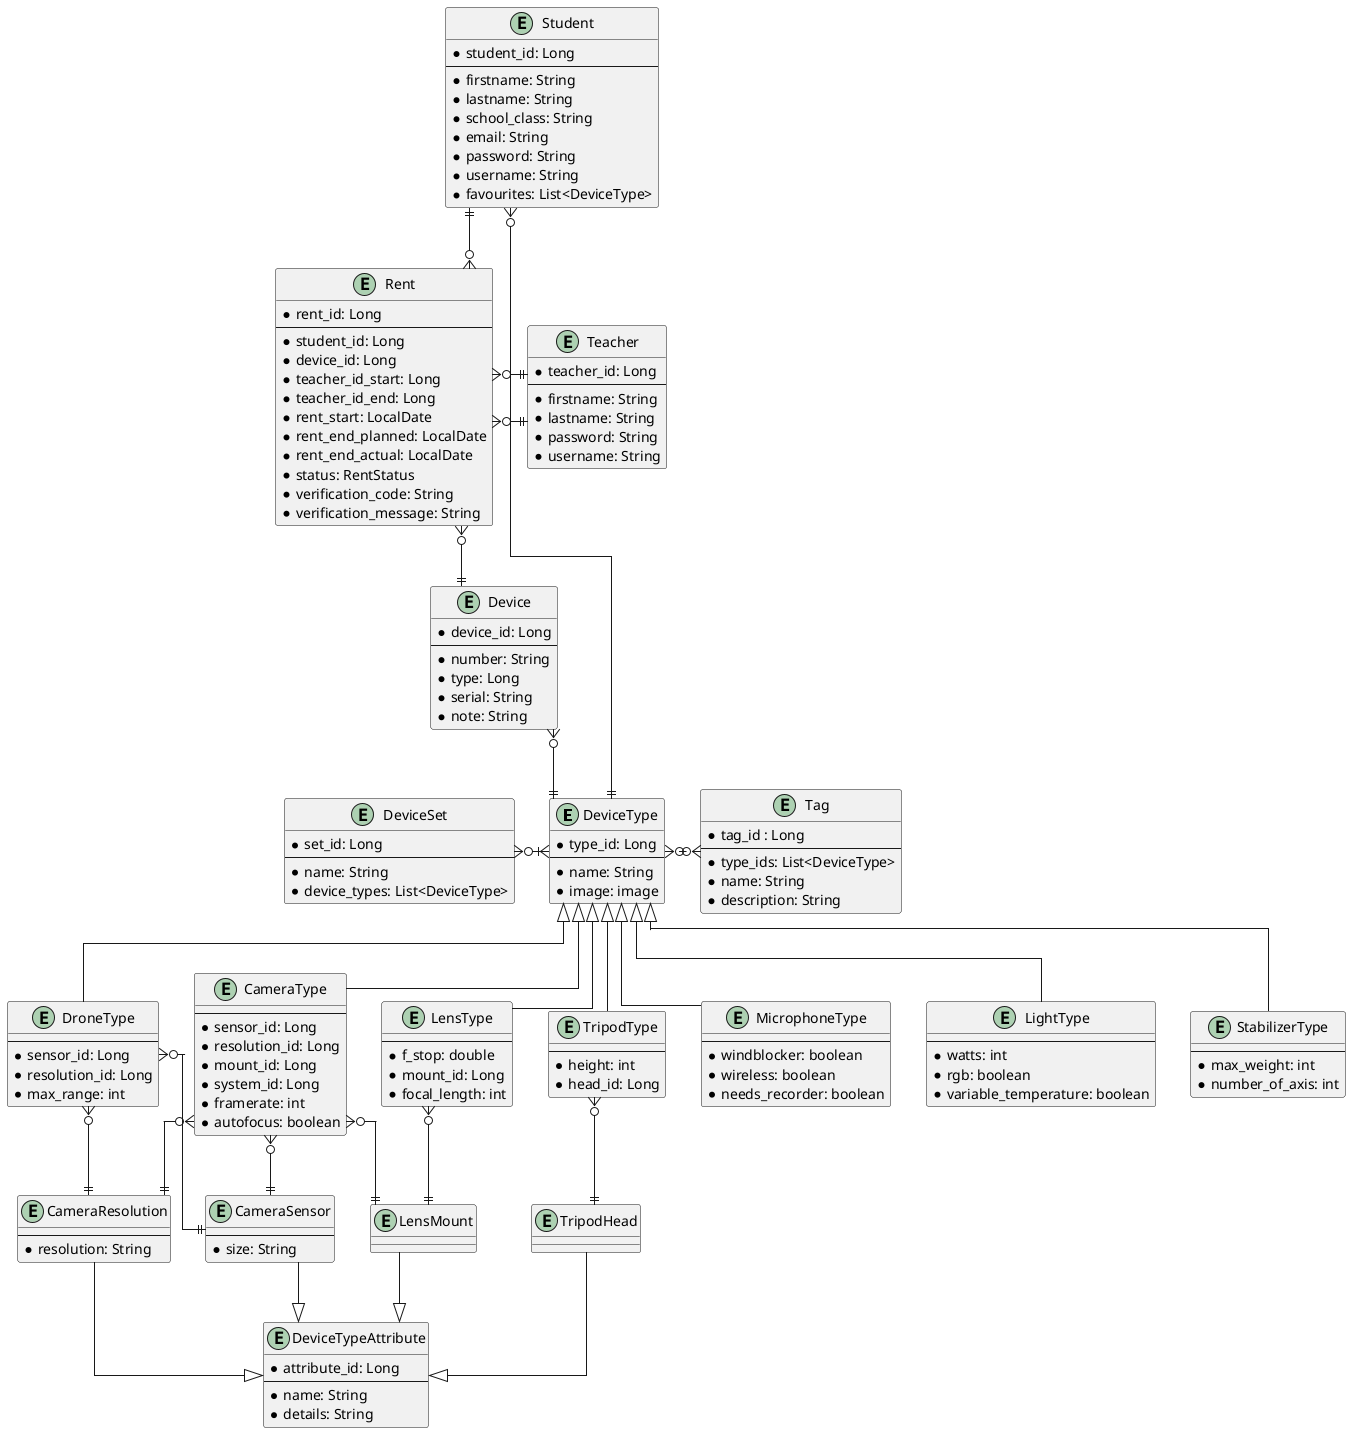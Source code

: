 @startuml
  skinparam linetype ortho

	entity DeviceType {
		* type_id: Long
		--
		* name: String
		* image: image
	}

	entity CameraType {
		--
		* sensor_id: Long
		* resolution_id: Long
		* mount_id: Long
		* system_id: Long
		* framerate: int
		* autofocus: boolean
	}

	entity DroneType {
		--
		* sensor_id: Long
		* resolution_id: Long
		* max_range: int
	}

	entity LensType {
		--
		* f_stop: double
		* mount_id: Long
		* focal_length: int
	}

	entity MicrophoneType {
		--
		* windblocker: boolean
		* wireless: boolean
		* needs_recorder: boolean
	}

	entity LightType {
		--
		* watts: int
		* rgb: boolean
		* variable_temperature: boolean
	}

	entity TripodType {
		--
		* height: int
		* head_id: Long
	}

	entity StabilizerType {
		--
		* max_weight: int
		* number_of_axis: int
	}

	DeviceType <|-down- CameraType
	DeviceType <|-down- MicrophoneType
	DeviceType <|-down- LightType
	DeviceType <|-down- TripodType
	DeviceType <|-down- StabilizerType
	DeviceType <|-down- DroneType
	DeviceType <|-down- LensType

	entity DeviceTypeAttribute {
		* attribute_id: Long
		--
		* name: String
		* details: String
	}

	entity TripodHead {
	}

	entity LensMount {
	}

	entity CameraSensor {
		--
		* size: String
	}

	entity CameraResolution {
		--
		* resolution: String
	}

	DeviceTypeAttribute <|-up- TripodHead
	DeviceTypeAttribute <|-up- LensMount
	DeviceTypeAttribute <|-up- CameraSensor
	DeviceTypeAttribute <|-up- CameraResolution


	TripodType }o--|| TripodHead
	LensType }o--|| LensMount
	CameraType }o--|| LensMount
	CameraType }o--|| CameraSensor
	DroneType }o--|| CameraSensor
	DroneType }o--|| CameraResolution
	CameraType }o--|| CameraResolution

	entity Device {
		* device_id: Long
		--
		* number: String
		* type: Long
		* serial: String
		* note: String
	}

	entity Rent{
		* rent_id: Long
		--
		* student_id: Long
		* device_id: Long
		* teacher_id_start: Long
		* teacher_id_end: Long
		* rent_start: LocalDate
		* rent_end_planned: LocalDate
		* rent_end_actual: LocalDate
		* status: RentStatus
		* verification_code: String
		* verification_message: String
	}

	entity Tag {
		* tag_id : Long
		--
		* type_ids: List<DeviceType>
		* name: String
		* description: String
	}

	entity Student {
		* student_id: Long
		--
		* firstname: String
		* lastname: String
		* school_class: String
		* email: String
		* password: String
		* username: String
		* favourites: List<DeviceType>
	}

	entity Teacher {
		* teacher_id: Long
		--
		* firstname: String
		* lastname: String
		* password: String
		* username: String
	}

	entity DeviceSet {
		* set_id: Long
		--
		* name: String
		* device_types: List<DeviceType>
	}

	Device }o-down-|| DeviceType
	DeviceType }|-left-o{ DeviceSet
	DeviceType }o-right-o{ Tag

	Rent }o--|| Device
	Rent }o-up-|| Student
	Rent }o-right-|| Teacher
	Rent }o-right-|| Teacher

	Student }o--|| DeviceType
@enduml
